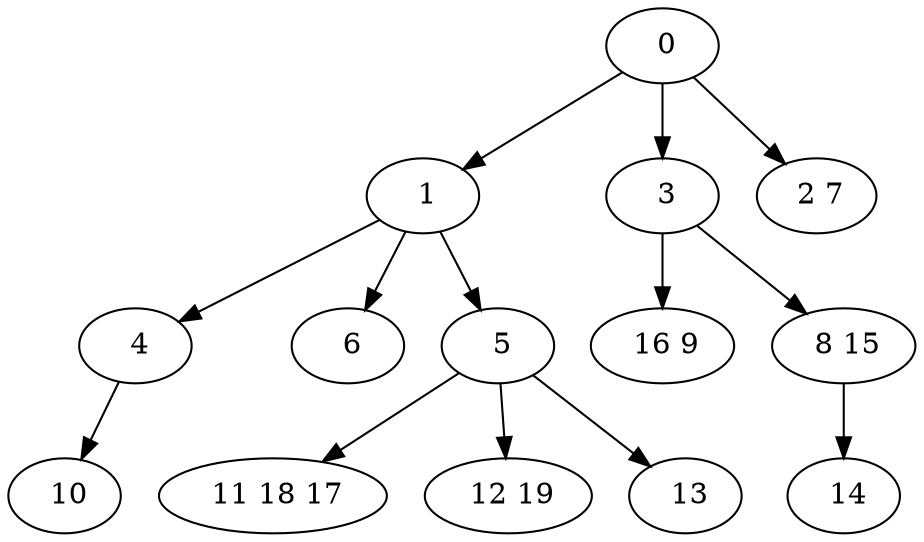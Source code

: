 digraph mytree {
" 0" -> " 1";
" 0" -> " 3";
" 0" -> " 2 7";
" 1" -> " 4";
" 1" -> " 6";
" 1" -> " 5";
" 3" -> " 16 9";
" 3" -> " 8 15";
" 4" -> " 10";
" 6";
" 5" -> " 11 18 17";
" 5" -> " 12 19";
" 5" -> " 13";
" 11 18 17";
" 12 19";
" 13";
" 2 7";
" 16 9";
" 8 15" -> " 14";
" 14";
" 10";
}
